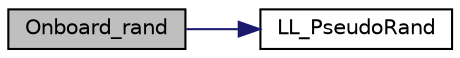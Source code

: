 digraph "Onboard_rand"
{
  edge [fontname="Helvetica",fontsize="10",labelfontname="Helvetica",labelfontsize="10"];
  node [fontname="Helvetica",fontsize="10",shape=record];
  rankdir="LR";
  Node1 [label="Onboard_rand",height=0.2,width=0.4,color="black", fillcolor="grey75", style="filled" fontcolor="black"];
  Node1 -> Node2 [color="midnightblue",fontsize="10",style="solid",fontname="Helvetica"];
  Node2 [label="LL_PseudoRand",height=0.2,width=0.4,color="black", fillcolor="white", style="filled",URL="$_on_board_8c.html#aaca3a0b910e1aaa083a0033f2bfe1d15"];
}
